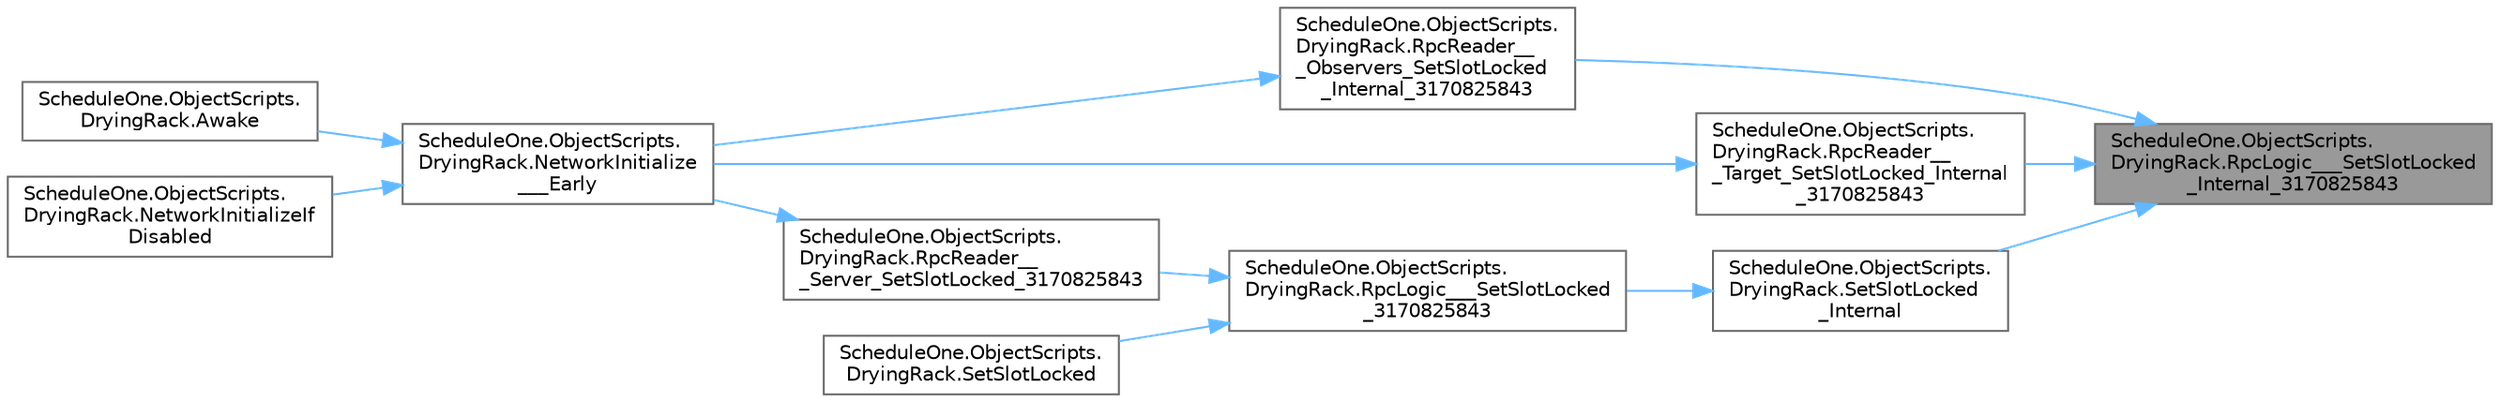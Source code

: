 digraph "ScheduleOne.ObjectScripts.DryingRack.RpcLogic___SetSlotLocked_Internal_3170825843"
{
 // LATEX_PDF_SIZE
  bgcolor="transparent";
  edge [fontname=Helvetica,fontsize=10,labelfontname=Helvetica,labelfontsize=10];
  node [fontname=Helvetica,fontsize=10,shape=box,height=0.2,width=0.4];
  rankdir="RL";
  Node1 [id="Node000001",label="ScheduleOne.ObjectScripts.\lDryingRack.RpcLogic___SetSlotLocked\l_Internal_3170825843",height=0.2,width=0.4,color="gray40", fillcolor="grey60", style="filled", fontcolor="black",tooltip=" "];
  Node1 -> Node2 [id="edge1_Node000001_Node000002",dir="back",color="steelblue1",style="solid",tooltip=" "];
  Node2 [id="Node000002",label="ScheduleOne.ObjectScripts.\lDryingRack.RpcReader__\l_Observers_SetSlotLocked\l_Internal_3170825843",height=0.2,width=0.4,color="grey40", fillcolor="white", style="filled",URL="$class_schedule_one_1_1_object_scripts_1_1_drying_rack.html#a9512a97b49ac427fcac233c499051177",tooltip=" "];
  Node2 -> Node3 [id="edge2_Node000002_Node000003",dir="back",color="steelblue1",style="solid",tooltip=" "];
  Node3 [id="Node000003",label="ScheduleOne.ObjectScripts.\lDryingRack.NetworkInitialize\l___Early",height=0.2,width=0.4,color="grey40", fillcolor="white", style="filled",URL="$class_schedule_one_1_1_object_scripts_1_1_drying_rack.html#a18228cdf3b6fcab22578f3f67483b7b3",tooltip=" "];
  Node3 -> Node4 [id="edge3_Node000003_Node000004",dir="back",color="steelblue1",style="solid",tooltip=" "];
  Node4 [id="Node000004",label="ScheduleOne.ObjectScripts.\lDryingRack.Awake",height=0.2,width=0.4,color="grey40", fillcolor="white", style="filled",URL="$class_schedule_one_1_1_object_scripts_1_1_drying_rack.html#a51ca4199b63c4953bb2f1d186aa68114",tooltip=" "];
  Node3 -> Node5 [id="edge4_Node000003_Node000005",dir="back",color="steelblue1",style="solid",tooltip=" "];
  Node5 [id="Node000005",label="ScheduleOne.ObjectScripts.\lDryingRack.NetworkInitializeIf\lDisabled",height=0.2,width=0.4,color="grey40", fillcolor="white", style="filled",URL="$class_schedule_one_1_1_object_scripts_1_1_drying_rack.html#adba9c98e67b8f71e312c5bff7dff2d74",tooltip=" "];
  Node1 -> Node6 [id="edge5_Node000001_Node000006",dir="back",color="steelblue1",style="solid",tooltip=" "];
  Node6 [id="Node000006",label="ScheduleOne.ObjectScripts.\lDryingRack.RpcReader__\l_Target_SetSlotLocked_Internal\l_3170825843",height=0.2,width=0.4,color="grey40", fillcolor="white", style="filled",URL="$class_schedule_one_1_1_object_scripts_1_1_drying_rack.html#a879407e73afb691430943b4dfd117361",tooltip=" "];
  Node6 -> Node3 [id="edge6_Node000006_Node000003",dir="back",color="steelblue1",style="solid",tooltip=" "];
  Node1 -> Node7 [id="edge7_Node000001_Node000007",dir="back",color="steelblue1",style="solid",tooltip=" "];
  Node7 [id="Node000007",label="ScheduleOne.ObjectScripts.\lDryingRack.SetSlotLocked\l_Internal",height=0.2,width=0.4,color="grey40", fillcolor="white", style="filled",URL="$class_schedule_one_1_1_object_scripts_1_1_drying_rack.html#abf675ffe25316334bc1c9f58df7348f4",tooltip=" "];
  Node7 -> Node8 [id="edge8_Node000007_Node000008",dir="back",color="steelblue1",style="solid",tooltip=" "];
  Node8 [id="Node000008",label="ScheduleOne.ObjectScripts.\lDryingRack.RpcLogic___SetSlotLocked\l_3170825843",height=0.2,width=0.4,color="grey40", fillcolor="white", style="filled",URL="$class_schedule_one_1_1_object_scripts_1_1_drying_rack.html#afa84737d064a40c8ec3c2de7a7511564",tooltip=" "];
  Node8 -> Node9 [id="edge9_Node000008_Node000009",dir="back",color="steelblue1",style="solid",tooltip=" "];
  Node9 [id="Node000009",label="ScheduleOne.ObjectScripts.\lDryingRack.RpcReader__\l_Server_SetSlotLocked_3170825843",height=0.2,width=0.4,color="grey40", fillcolor="white", style="filled",URL="$class_schedule_one_1_1_object_scripts_1_1_drying_rack.html#a81f79c02bf8ec385d4514d0dfd2ba8a4",tooltip=" "];
  Node9 -> Node3 [id="edge10_Node000009_Node000003",dir="back",color="steelblue1",style="solid",tooltip=" "];
  Node8 -> Node10 [id="edge11_Node000008_Node000010",dir="back",color="steelblue1",style="solid",tooltip=" "];
  Node10 [id="Node000010",label="ScheduleOne.ObjectScripts.\lDryingRack.SetSlotLocked",height=0.2,width=0.4,color="grey40", fillcolor="white", style="filled",URL="$class_schedule_one_1_1_object_scripts_1_1_drying_rack.html#a5a2484aa817b51c067aa4271707a85a9",tooltip=" "];
}
